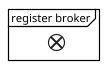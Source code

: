 @startuml
'配置皮肤'
skinparam SequenceLifeLineBackgroundColor #eb8f34
skinparam ActorBorderColor #000
skinparam ParticipantBorderColor #000
skinparam ParticipantBackgroundColor #fff
skinparam ArrowColor #000
skinparam handwrite false
skinparam SequenceLifeLineBorderColor #000
scale 0.8
'时序'

group register broker

end

@enduml